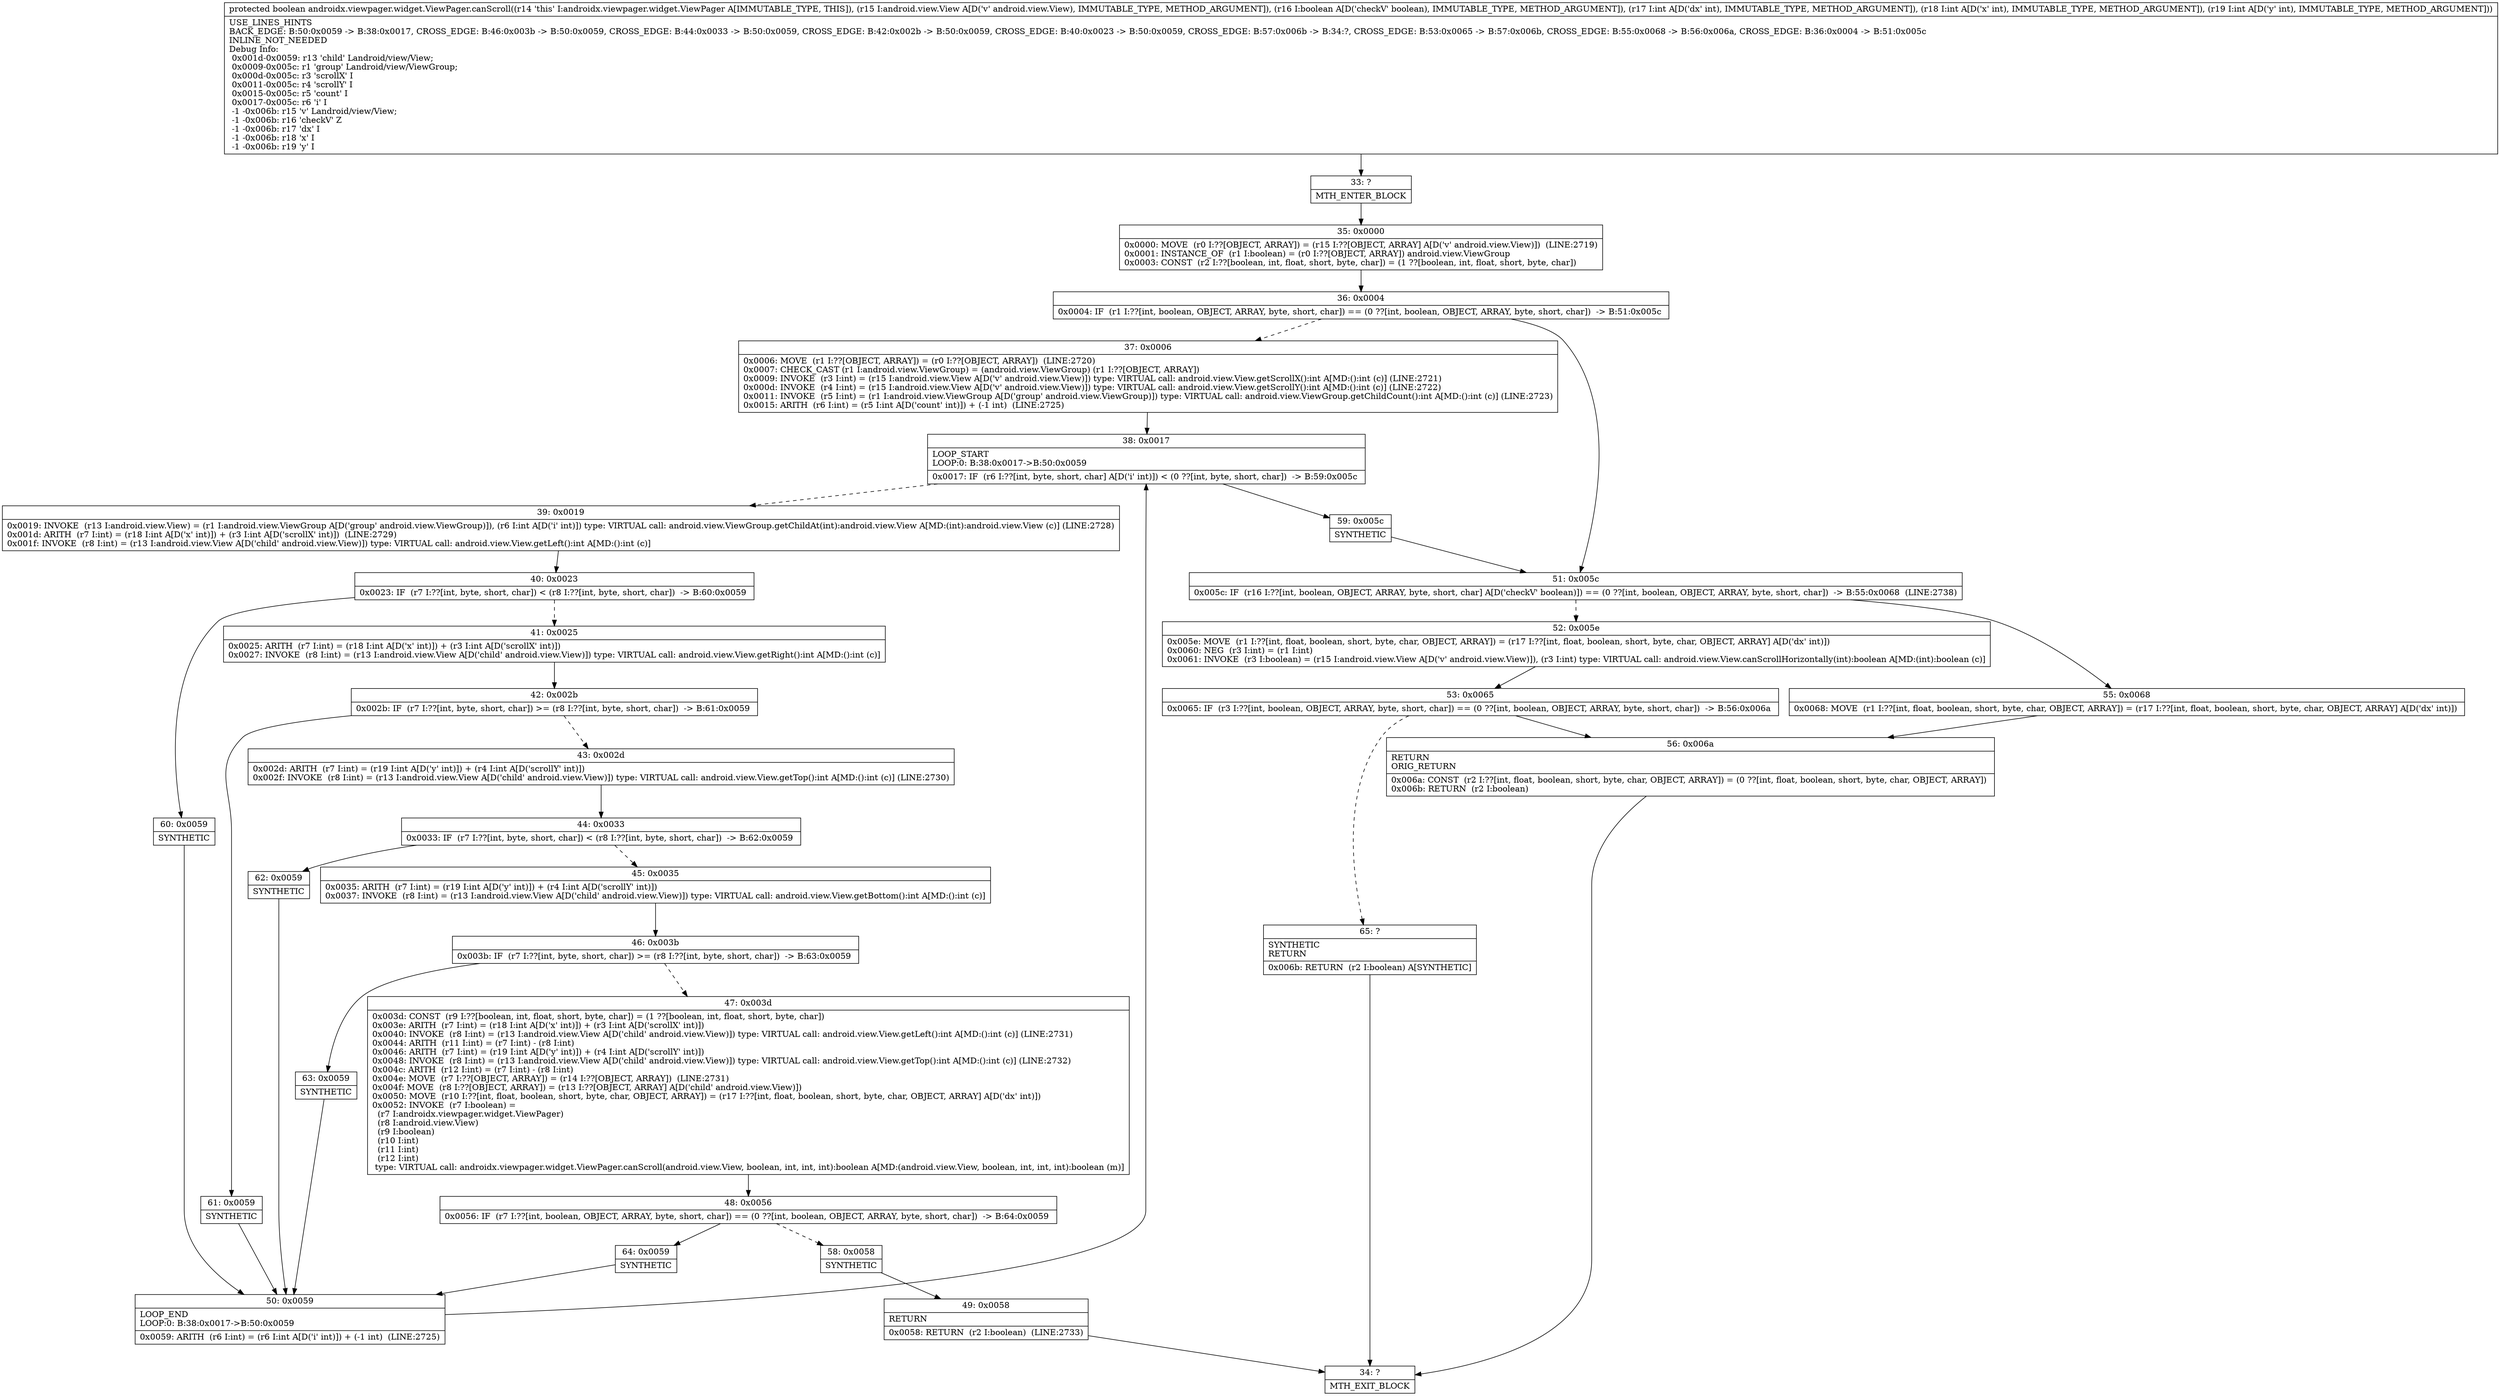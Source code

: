 digraph "CFG forandroidx.viewpager.widget.ViewPager.canScroll(Landroid\/view\/View;ZIII)Z" {
Node_33 [shape=record,label="{33\:\ ?|MTH_ENTER_BLOCK\l}"];
Node_35 [shape=record,label="{35\:\ 0x0000|0x0000: MOVE  (r0 I:??[OBJECT, ARRAY]) = (r15 I:??[OBJECT, ARRAY] A[D('v' android.view.View)])  (LINE:2719)\l0x0001: INSTANCE_OF  (r1 I:boolean) = (r0 I:??[OBJECT, ARRAY]) android.view.ViewGroup \l0x0003: CONST  (r2 I:??[boolean, int, float, short, byte, char]) = (1 ??[boolean, int, float, short, byte, char]) \l}"];
Node_36 [shape=record,label="{36\:\ 0x0004|0x0004: IF  (r1 I:??[int, boolean, OBJECT, ARRAY, byte, short, char]) == (0 ??[int, boolean, OBJECT, ARRAY, byte, short, char])  \-\> B:51:0x005c \l}"];
Node_37 [shape=record,label="{37\:\ 0x0006|0x0006: MOVE  (r1 I:??[OBJECT, ARRAY]) = (r0 I:??[OBJECT, ARRAY])  (LINE:2720)\l0x0007: CHECK_CAST (r1 I:android.view.ViewGroup) = (android.view.ViewGroup) (r1 I:??[OBJECT, ARRAY]) \l0x0009: INVOKE  (r3 I:int) = (r15 I:android.view.View A[D('v' android.view.View)]) type: VIRTUAL call: android.view.View.getScrollX():int A[MD:():int (c)] (LINE:2721)\l0x000d: INVOKE  (r4 I:int) = (r15 I:android.view.View A[D('v' android.view.View)]) type: VIRTUAL call: android.view.View.getScrollY():int A[MD:():int (c)] (LINE:2722)\l0x0011: INVOKE  (r5 I:int) = (r1 I:android.view.ViewGroup A[D('group' android.view.ViewGroup)]) type: VIRTUAL call: android.view.ViewGroup.getChildCount():int A[MD:():int (c)] (LINE:2723)\l0x0015: ARITH  (r6 I:int) = (r5 I:int A[D('count' int)]) + (\-1 int)  (LINE:2725)\l}"];
Node_38 [shape=record,label="{38\:\ 0x0017|LOOP_START\lLOOP:0: B:38:0x0017\-\>B:50:0x0059\l|0x0017: IF  (r6 I:??[int, byte, short, char] A[D('i' int)]) \< (0 ??[int, byte, short, char])  \-\> B:59:0x005c \l}"];
Node_39 [shape=record,label="{39\:\ 0x0019|0x0019: INVOKE  (r13 I:android.view.View) = (r1 I:android.view.ViewGroup A[D('group' android.view.ViewGroup)]), (r6 I:int A[D('i' int)]) type: VIRTUAL call: android.view.ViewGroup.getChildAt(int):android.view.View A[MD:(int):android.view.View (c)] (LINE:2728)\l0x001d: ARITH  (r7 I:int) = (r18 I:int A[D('x' int)]) + (r3 I:int A[D('scrollX' int)])  (LINE:2729)\l0x001f: INVOKE  (r8 I:int) = (r13 I:android.view.View A[D('child' android.view.View)]) type: VIRTUAL call: android.view.View.getLeft():int A[MD:():int (c)]\l}"];
Node_40 [shape=record,label="{40\:\ 0x0023|0x0023: IF  (r7 I:??[int, byte, short, char]) \< (r8 I:??[int, byte, short, char])  \-\> B:60:0x0059 \l}"];
Node_41 [shape=record,label="{41\:\ 0x0025|0x0025: ARITH  (r7 I:int) = (r18 I:int A[D('x' int)]) + (r3 I:int A[D('scrollX' int)]) \l0x0027: INVOKE  (r8 I:int) = (r13 I:android.view.View A[D('child' android.view.View)]) type: VIRTUAL call: android.view.View.getRight():int A[MD:():int (c)]\l}"];
Node_42 [shape=record,label="{42\:\ 0x002b|0x002b: IF  (r7 I:??[int, byte, short, char]) \>= (r8 I:??[int, byte, short, char])  \-\> B:61:0x0059 \l}"];
Node_43 [shape=record,label="{43\:\ 0x002d|0x002d: ARITH  (r7 I:int) = (r19 I:int A[D('y' int)]) + (r4 I:int A[D('scrollY' int)]) \l0x002f: INVOKE  (r8 I:int) = (r13 I:android.view.View A[D('child' android.view.View)]) type: VIRTUAL call: android.view.View.getTop():int A[MD:():int (c)] (LINE:2730)\l}"];
Node_44 [shape=record,label="{44\:\ 0x0033|0x0033: IF  (r7 I:??[int, byte, short, char]) \< (r8 I:??[int, byte, short, char])  \-\> B:62:0x0059 \l}"];
Node_45 [shape=record,label="{45\:\ 0x0035|0x0035: ARITH  (r7 I:int) = (r19 I:int A[D('y' int)]) + (r4 I:int A[D('scrollY' int)]) \l0x0037: INVOKE  (r8 I:int) = (r13 I:android.view.View A[D('child' android.view.View)]) type: VIRTUAL call: android.view.View.getBottom():int A[MD:():int (c)]\l}"];
Node_46 [shape=record,label="{46\:\ 0x003b|0x003b: IF  (r7 I:??[int, byte, short, char]) \>= (r8 I:??[int, byte, short, char])  \-\> B:63:0x0059 \l}"];
Node_47 [shape=record,label="{47\:\ 0x003d|0x003d: CONST  (r9 I:??[boolean, int, float, short, byte, char]) = (1 ??[boolean, int, float, short, byte, char]) \l0x003e: ARITH  (r7 I:int) = (r18 I:int A[D('x' int)]) + (r3 I:int A[D('scrollX' int)]) \l0x0040: INVOKE  (r8 I:int) = (r13 I:android.view.View A[D('child' android.view.View)]) type: VIRTUAL call: android.view.View.getLeft():int A[MD:():int (c)] (LINE:2731)\l0x0044: ARITH  (r11 I:int) = (r7 I:int) \- (r8 I:int) \l0x0046: ARITH  (r7 I:int) = (r19 I:int A[D('y' int)]) + (r4 I:int A[D('scrollY' int)]) \l0x0048: INVOKE  (r8 I:int) = (r13 I:android.view.View A[D('child' android.view.View)]) type: VIRTUAL call: android.view.View.getTop():int A[MD:():int (c)] (LINE:2732)\l0x004c: ARITH  (r12 I:int) = (r7 I:int) \- (r8 I:int) \l0x004e: MOVE  (r7 I:??[OBJECT, ARRAY]) = (r14 I:??[OBJECT, ARRAY])  (LINE:2731)\l0x004f: MOVE  (r8 I:??[OBJECT, ARRAY]) = (r13 I:??[OBJECT, ARRAY] A[D('child' android.view.View)]) \l0x0050: MOVE  (r10 I:??[int, float, boolean, short, byte, char, OBJECT, ARRAY]) = (r17 I:??[int, float, boolean, short, byte, char, OBJECT, ARRAY] A[D('dx' int)]) \l0x0052: INVOKE  (r7 I:boolean) = \l  (r7 I:androidx.viewpager.widget.ViewPager)\l  (r8 I:android.view.View)\l  (r9 I:boolean)\l  (r10 I:int)\l  (r11 I:int)\l  (r12 I:int)\l type: VIRTUAL call: androidx.viewpager.widget.ViewPager.canScroll(android.view.View, boolean, int, int, int):boolean A[MD:(android.view.View, boolean, int, int, int):boolean (m)]\l}"];
Node_48 [shape=record,label="{48\:\ 0x0056|0x0056: IF  (r7 I:??[int, boolean, OBJECT, ARRAY, byte, short, char]) == (0 ??[int, boolean, OBJECT, ARRAY, byte, short, char])  \-\> B:64:0x0059 \l}"];
Node_58 [shape=record,label="{58\:\ 0x0058|SYNTHETIC\l}"];
Node_49 [shape=record,label="{49\:\ 0x0058|RETURN\l|0x0058: RETURN  (r2 I:boolean)  (LINE:2733)\l}"];
Node_34 [shape=record,label="{34\:\ ?|MTH_EXIT_BLOCK\l}"];
Node_64 [shape=record,label="{64\:\ 0x0059|SYNTHETIC\l}"];
Node_50 [shape=record,label="{50\:\ 0x0059|LOOP_END\lLOOP:0: B:38:0x0017\-\>B:50:0x0059\l|0x0059: ARITH  (r6 I:int) = (r6 I:int A[D('i' int)]) + (\-1 int)  (LINE:2725)\l}"];
Node_63 [shape=record,label="{63\:\ 0x0059|SYNTHETIC\l}"];
Node_62 [shape=record,label="{62\:\ 0x0059|SYNTHETIC\l}"];
Node_61 [shape=record,label="{61\:\ 0x0059|SYNTHETIC\l}"];
Node_60 [shape=record,label="{60\:\ 0x0059|SYNTHETIC\l}"];
Node_59 [shape=record,label="{59\:\ 0x005c|SYNTHETIC\l}"];
Node_51 [shape=record,label="{51\:\ 0x005c|0x005c: IF  (r16 I:??[int, boolean, OBJECT, ARRAY, byte, short, char] A[D('checkV' boolean)]) == (0 ??[int, boolean, OBJECT, ARRAY, byte, short, char])  \-\> B:55:0x0068  (LINE:2738)\l}"];
Node_52 [shape=record,label="{52\:\ 0x005e|0x005e: MOVE  (r1 I:??[int, float, boolean, short, byte, char, OBJECT, ARRAY]) = (r17 I:??[int, float, boolean, short, byte, char, OBJECT, ARRAY] A[D('dx' int)]) \l0x0060: NEG  (r3 I:int) = (r1 I:int) \l0x0061: INVOKE  (r3 I:boolean) = (r15 I:android.view.View A[D('v' android.view.View)]), (r3 I:int) type: VIRTUAL call: android.view.View.canScrollHorizontally(int):boolean A[MD:(int):boolean (c)]\l}"];
Node_53 [shape=record,label="{53\:\ 0x0065|0x0065: IF  (r3 I:??[int, boolean, OBJECT, ARRAY, byte, short, char]) == (0 ??[int, boolean, OBJECT, ARRAY, byte, short, char])  \-\> B:56:0x006a \l}"];
Node_56 [shape=record,label="{56\:\ 0x006a|RETURN\lORIG_RETURN\l|0x006a: CONST  (r2 I:??[int, float, boolean, short, byte, char, OBJECT, ARRAY]) = (0 ??[int, float, boolean, short, byte, char, OBJECT, ARRAY]) \l0x006b: RETURN  (r2 I:boolean) \l}"];
Node_65 [shape=record,label="{65\:\ ?|SYNTHETIC\lRETURN\l|0x006b: RETURN  (r2 I:boolean) A[SYNTHETIC]\l}"];
Node_55 [shape=record,label="{55\:\ 0x0068|0x0068: MOVE  (r1 I:??[int, float, boolean, short, byte, char, OBJECT, ARRAY]) = (r17 I:??[int, float, boolean, short, byte, char, OBJECT, ARRAY] A[D('dx' int)]) \l}"];
MethodNode[shape=record,label="{protected boolean androidx.viewpager.widget.ViewPager.canScroll((r14 'this' I:androidx.viewpager.widget.ViewPager A[IMMUTABLE_TYPE, THIS]), (r15 I:android.view.View A[D('v' android.view.View), IMMUTABLE_TYPE, METHOD_ARGUMENT]), (r16 I:boolean A[D('checkV' boolean), IMMUTABLE_TYPE, METHOD_ARGUMENT]), (r17 I:int A[D('dx' int), IMMUTABLE_TYPE, METHOD_ARGUMENT]), (r18 I:int A[D('x' int), IMMUTABLE_TYPE, METHOD_ARGUMENT]), (r19 I:int A[D('y' int), IMMUTABLE_TYPE, METHOD_ARGUMENT]))  | USE_LINES_HINTS\lBACK_EDGE: B:50:0x0059 \-\> B:38:0x0017, CROSS_EDGE: B:46:0x003b \-\> B:50:0x0059, CROSS_EDGE: B:44:0x0033 \-\> B:50:0x0059, CROSS_EDGE: B:42:0x002b \-\> B:50:0x0059, CROSS_EDGE: B:40:0x0023 \-\> B:50:0x0059, CROSS_EDGE: B:57:0x006b \-\> B:34:?, CROSS_EDGE: B:53:0x0065 \-\> B:57:0x006b, CROSS_EDGE: B:55:0x0068 \-\> B:56:0x006a, CROSS_EDGE: B:36:0x0004 \-\> B:51:0x005c\lINLINE_NOT_NEEDED\lDebug Info:\l  0x001d\-0x0059: r13 'child' Landroid\/view\/View;\l  0x0009\-0x005c: r1 'group' Landroid\/view\/ViewGroup;\l  0x000d\-0x005c: r3 'scrollX' I\l  0x0011\-0x005c: r4 'scrollY' I\l  0x0015\-0x005c: r5 'count' I\l  0x0017\-0x005c: r6 'i' I\l  \-1 \-0x006b: r15 'v' Landroid\/view\/View;\l  \-1 \-0x006b: r16 'checkV' Z\l  \-1 \-0x006b: r17 'dx' I\l  \-1 \-0x006b: r18 'x' I\l  \-1 \-0x006b: r19 'y' I\l}"];
MethodNode -> Node_33;Node_33 -> Node_35;
Node_35 -> Node_36;
Node_36 -> Node_37[style=dashed];
Node_36 -> Node_51;
Node_37 -> Node_38;
Node_38 -> Node_39[style=dashed];
Node_38 -> Node_59;
Node_39 -> Node_40;
Node_40 -> Node_41[style=dashed];
Node_40 -> Node_60;
Node_41 -> Node_42;
Node_42 -> Node_43[style=dashed];
Node_42 -> Node_61;
Node_43 -> Node_44;
Node_44 -> Node_45[style=dashed];
Node_44 -> Node_62;
Node_45 -> Node_46;
Node_46 -> Node_47[style=dashed];
Node_46 -> Node_63;
Node_47 -> Node_48;
Node_48 -> Node_58[style=dashed];
Node_48 -> Node_64;
Node_58 -> Node_49;
Node_49 -> Node_34;
Node_64 -> Node_50;
Node_50 -> Node_38;
Node_63 -> Node_50;
Node_62 -> Node_50;
Node_61 -> Node_50;
Node_60 -> Node_50;
Node_59 -> Node_51;
Node_51 -> Node_52[style=dashed];
Node_51 -> Node_55;
Node_52 -> Node_53;
Node_53 -> Node_56;
Node_53 -> Node_65[style=dashed];
Node_56 -> Node_34;
Node_65 -> Node_34;
Node_55 -> Node_56;
}

